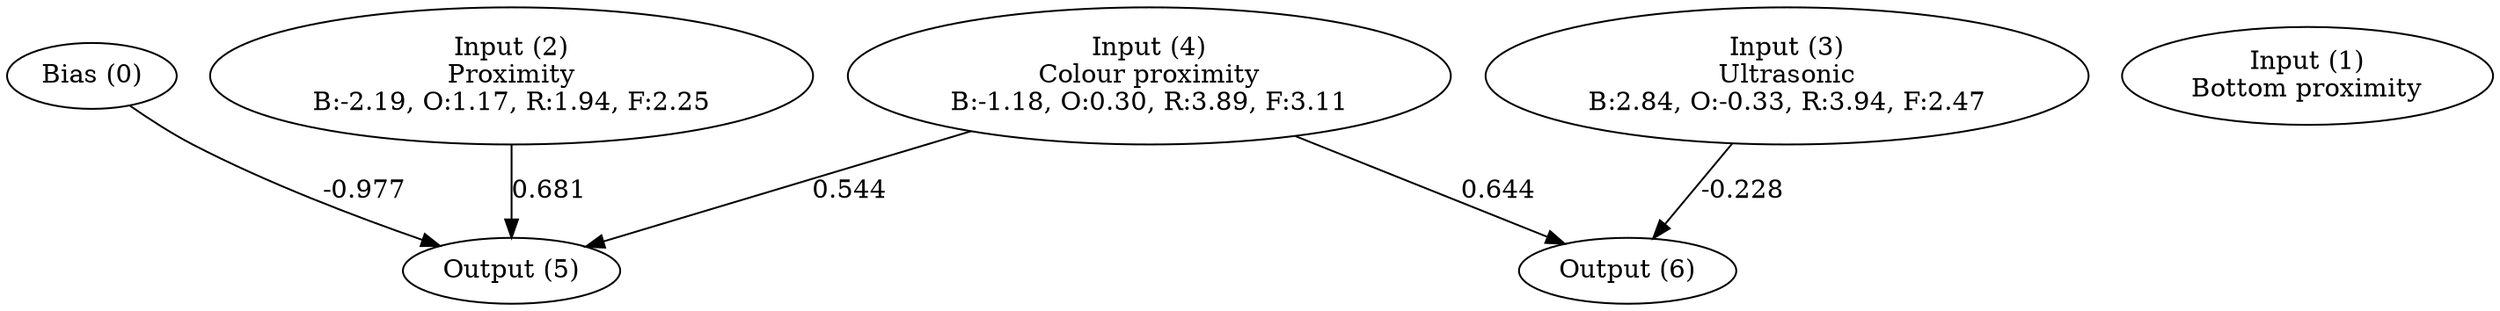 digraph G {
  0 [ label="Bias (0)" ];
  1 [ label="Input (1)\nBottom proximity" ];
  2 [ label="Input (2)\nProximity\nB:-2.19, O:1.17, R:1.94, F:2.25" ];
  3 [ label="Input (3)\nUltrasonic\nB:2.84, O:-0.33, R:3.94, F:2.47" ];
  4 [ label="Input (4)\nColour proximity\nB:-1.18, O:0.30, R:3.89, F:3.11" ];
  5 [ label="Output (5)" ];
  6 [ label="Output (6)" ];
  { rank=same 0 1 2 3 4 }
  { rank=same 5 6 }
  0 -> 5 [ label="-0.977" ];
  2 -> 5 [ label="0.681" ];
  3 -> 6 [ label="-0.228" ];
  4 -> 5 [ label="0.544" ];
  4 -> 6 [ label="0.644" ];
}
